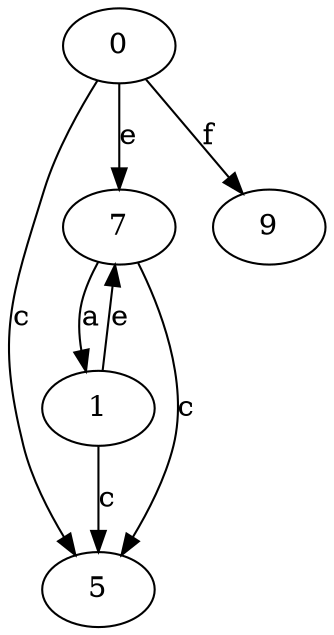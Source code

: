 strict digraph  {
0;
1;
5;
7;
9;
0 -> 5  [label=c];
0 -> 7  [label=e];
0 -> 9  [label=f];
1 -> 5  [label=c];
1 -> 7  [label=e];
7 -> 1  [label=a];
7 -> 5  [label=c];
}
